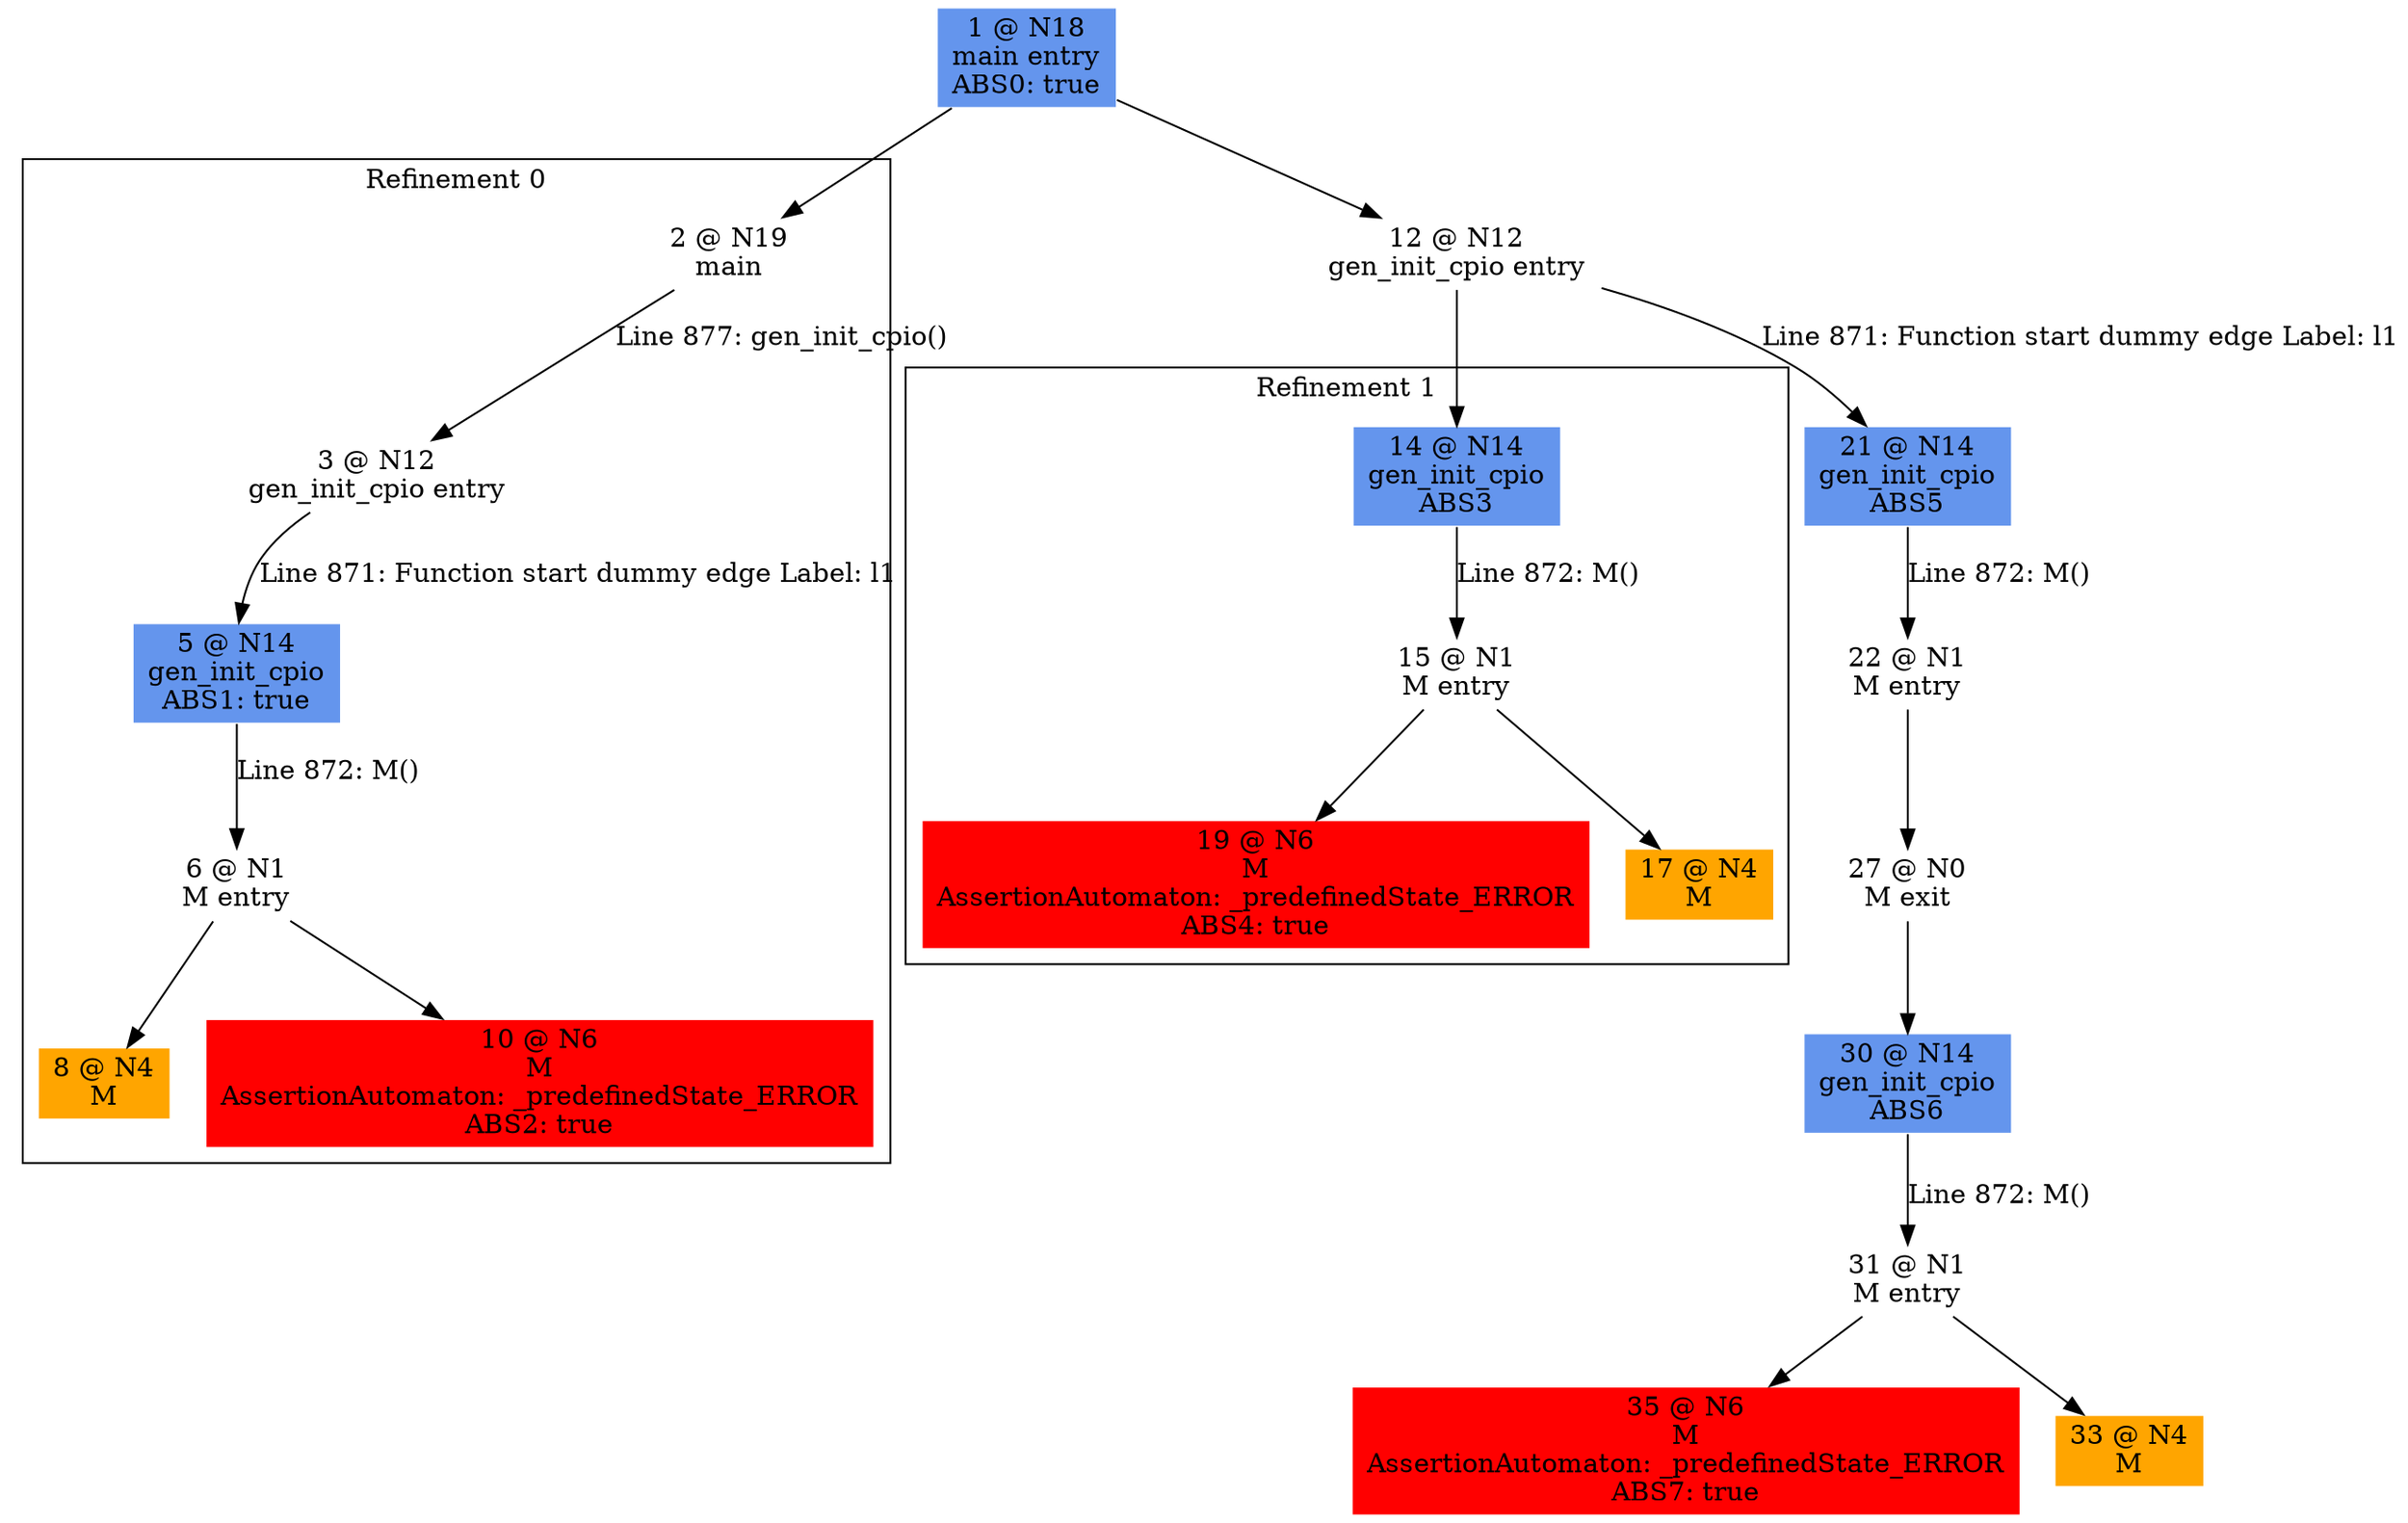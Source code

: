 digraph ARG {
node [style="filled" shape="box" color="white"]
subgraph cluster_0 {
label="Refinement 0"
2 [label="2 @ N19\nmain" id="2"]
3 [label="3 @ N12\ngen_init_cpio entry" id="3"]
5 [fillcolor="cornflowerblue" label="5 @ N14\ngen_init_cpio\nABS1: true" id="5"]
6 [label="6 @ N1\nM entry" id="6"]
8 [fillcolor="orange" label="8 @ N4\nM" id="8"]
10 [fillcolor="red" label="10 @ N6\nM\nAssertionAutomaton: _predefinedState_ERROR\nABS2: true" id="10"]
2 -> 3 [label="Line 877: gen_init_cpio()" id="2 -> 3"]
3 -> 5 [label="Line 871: Function start dummy edge Label: l1" id="3 -> 5"]
5 -> 6 [label="Line 872: M()" id="5 -> 6"]
6 -> 10 []
6 -> 8 []
}
1 -> 2
subgraph cluster_1 {
label="Refinement 1"
14 [fillcolor="cornflowerblue" label="14 @ N14\ngen_init_cpio\nABS3" id="14"]
15 [label="15 @ N1\nM entry" id="15"]
19 [fillcolor="red" label="19 @ N6\nM\nAssertionAutomaton: _predefinedState_ERROR\nABS4: true" id="19"]
17 [fillcolor="orange" label="17 @ N4\nM" id="17"]
14 -> 15 [label="Line 872: M()" id="14 -> 15"]
15 -> 17 []
15 -> 19 []
}
12 -> 14
1 [fillcolor="cornflowerblue" label="1 @ N18\nmain entry\nABS0: true" id="1"]
12 [label="12 @ N12\ngen_init_cpio entry" id="12"]
21 [fillcolor="cornflowerblue" label="21 @ N14\ngen_init_cpio\nABS5" id="21"]
22 [label="22 @ N1\nM entry" id="22"]
27 [label="27 @ N0\nM exit" id="27"]
30 [fillcolor="cornflowerblue" label="30 @ N14\ngen_init_cpio\nABS6" id="30"]
31 [label="31 @ N1\nM entry" id="31"]
35 [fillcolor="red" label="35 @ N6\nM\nAssertionAutomaton: _predefinedState_ERROR\nABS7: true" id="35"]
33 [fillcolor="orange" label="33 @ N4\nM" id="33"]
1 -> 12 []
12 -> 21 [label="Line 871: Function start dummy edge Label: l1" id="12 -> 21"]
21 -> 22 [label="Line 872: M()" id="21 -> 22"]
22 -> 27 []
27 -> 30 []
30 -> 31 [label="Line 872: M()" id="30 -> 31"]
31 -> 33 []
31 -> 35 []
}
